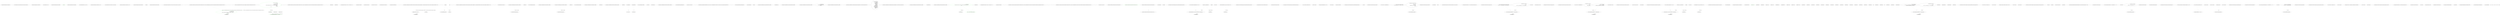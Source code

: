 digraph  {
m1_11 [cluster="Humanizer.PrepositionsExtensions.In(System.DateTime, int)", file="ReflectionExtensions.cs", label="Entry Humanizer.PrepositionsExtensions.In(System.DateTime, int)", span="36-36"];
m1_12 [cluster="Humanizer.PrepositionsExtensions.In(System.DateTime, int)", file="ReflectionExtensions.cs", label="return new DateTime(year, date.Month, date.Day, date.Hour, date.Minute, date.Second, date.Millisecond);", span="38-38"];
m1_13 [cluster="Humanizer.PrepositionsExtensions.In(System.DateTime, int)", file="ReflectionExtensions.cs", label="Exit Humanizer.PrepositionsExtensions.In(System.DateTime, int)", span="36-36"];
m1_7 [cluster="System.DateTime.At(int, int, int, int)", file="ReflectionExtensions.cs", label="Entry System.DateTime.At(int, int, int, int)", span="5-5"];
m1_8 [cluster="Humanizer.PrepositionsExtensions.AtNoon(System.DateTime)", file="ReflectionExtensions.cs", label="Entry Humanizer.PrepositionsExtensions.AtNoon(System.DateTime)", span="25-25"];
m1_9 [cluster="Humanizer.PrepositionsExtensions.AtNoon(System.DateTime)", color=green, community=0, file="ReflectionExtensions.cs", label="return date.At(12);", prediction=0, span="27-27"];
m1_10 [cluster="Humanizer.PrepositionsExtensions.AtNoon(System.DateTime)", file="ReflectionExtensions.cs", label="Exit Humanizer.PrepositionsExtensions.AtNoon(System.DateTime)", span="25-25"];
m1_3 [cluster="System.DateTime.DateTime(int, int, int, int, int, int, int)", file="ReflectionExtensions.cs", label="Entry System.DateTime.DateTime(int, int, int, int, int, int, int)", span="0-0"];
m1_0 [cluster="Humanizer.PrepositionsExtensions.At(System.DateTime, int, int, int, int)", file="ReflectionExtensions.cs", label="Entry Humanizer.PrepositionsExtensions.At(System.DateTime, int, int, int, int)", span="5-5"];
m1_1 [cluster="Humanizer.PrepositionsExtensions.At(System.DateTime, int, int, int, int)", file="ReflectionExtensions.cs", label="return new DateTime(date.Year, date.Month, date.Day, hour, min, second, millisecond);", span="7-7"];
m1_2 [cluster="Humanizer.PrepositionsExtensions.At(System.DateTime, int, int, int, int)", file="ReflectionExtensions.cs", label="Exit Humanizer.PrepositionsExtensions.At(System.DateTime, int, int, int, int)", span="5-5"];
m1_4 [cluster="Humanizer.PrepositionsExtensions.AtMidnight(System.DateTime)", file="ReflectionExtensions.cs", label="Entry Humanizer.PrepositionsExtensions.AtMidnight(System.DateTime)", span="15-15"];
m1_5 [cluster="Humanizer.PrepositionsExtensions.AtMidnight(System.DateTime)", file="ReflectionExtensions.cs", label="return date.At(0);", span="17-17"];
m1_6 [cluster="Humanizer.PrepositionsExtensions.AtMidnight(System.DateTime)", file="ReflectionExtensions.cs", label="Exit Humanizer.PrepositionsExtensions.AtMidnight(System.DateTime)", span="15-15"];
m2_3 [cluster="System.Collections.Generic.IEnumerable<TSource>.Pairwise<TSource, TResult>(System.Func<TSource, TSource, TResult>)", file="Scalar.cs", label="Entry System.Collections.Generic.IEnumerable<TSource>.Pairwise<TSource, TResult>(System.Func<TSource, TSource, TResult>)", span="24-24"];
m2_0 [cluster="CommandLine.Core.Scalar.Partition(System.Collections.Generic.IEnumerable<CommandLine.Core.Token>, System.Func<string, CommandLine.Infrastructure.Maybe<System.Tuple<CommandLine.Core.TypeDescriptorKind, CommandLine.Infrastructure.Maybe<int>>>>)", file="Scalar.cs", label="Entry CommandLine.Core.Scalar.Partition(System.Collections.Generic.IEnumerable<CommandLine.Core.Token>, System.Func<string, CommandLine.Infrastructure.Maybe<System.Tuple<CommandLine.Core.TypeDescriptorKind, CommandLine.Infrastructure.Maybe<int>>>>)", span="11-11"];
m2_1 [cluster="CommandLine.Core.Scalar.Partition(System.Collections.Generic.IEnumerable<CommandLine.Core.Token>, System.Func<string, CommandLine.Infrastructure.Maybe<System.Tuple<CommandLine.Core.TypeDescriptorKind, CommandLine.Infrastructure.Maybe<int>>>>)", color=green, community=0, file="Scalar.cs", label="return from tseq in tokens.Pairwise(\r\n                (f, s) =>\r\n                        f.IsName() && s.IsValue()\r\n                            ? typeLookup(f.Text).Return(info =>\r\n                                    info.Item1 == TypeDescriptorKind.Scalar ? new[] { f, s } : new Token[] { }, new Token[] { })\r\n                                    : new Token[] { })\r\n                   from t in tseq\r\n                   select t;", prediction=1, span="15-22"];
m2_2 [cluster="CommandLine.Core.Scalar.Partition(System.Collections.Generic.IEnumerable<CommandLine.Core.Token>, System.Func<string, CommandLine.Infrastructure.Maybe<System.Tuple<CommandLine.Core.TypeDescriptorKind, CommandLine.Infrastructure.Maybe<int>>>>)", file="Scalar.cs", label="Exit CommandLine.Core.Scalar.Partition(System.Collections.Generic.IEnumerable<CommandLine.Core.Token>, System.Func<string, CommandLine.Infrastructure.Maybe<System.Tuple<CommandLine.Core.TypeDescriptorKind, CommandLine.Infrastructure.Maybe<int>>>>)", span="11-11"];
m2_11 [cluster="lambda expression", file="Scalar.cs", label="Entry lambda expression", span="18-19"];
m2_4 [cluster="lambda expression", file="Scalar.cs", label="Entry lambda expression", span="16-20"];
m2_5 [cluster="lambda expression", color=green, community=0, file="Scalar.cs", label="f.IsName() && s.IsValue()\r\n                            ? typeLookup(f.Text).Return(info =>\r\n                                    info.Item1 == TypeDescriptorKind.Scalar ? new[] { f, s } : new Token[] { }, new Token[] { })\r\n                                    : new Token[] { }", prediction=2, span="17-20"];
m2_6 [cluster="lambda expression", file="Scalar.cs", label="Exit lambda expression", span="16-20"];
m2_12 [cluster="lambda expression", color=green, community=0, file="Scalar.cs", label="info.Item1 == TypeDescriptorKind.Scalar ? new[] { f, s } : new Token[] { }", prediction=3, span="19-19"];
m2_13 [cluster="lambda expression", file="Scalar.cs", label="Exit lambda expression", span="18-19"];
m2_10 [cluster="CommandLine.Infrastructure.Maybe<T1>.Return<T1, T2>(System.Func<T1, T2>, T2)", file="Scalar.cs", label="Entry CommandLine.Infrastructure.Maybe<T1>.Return<T1, T2>(System.Func<T1, T2>, T2)", span="103-103"];
m2_7 [cluster="CommandLine.Core.Token.IsName()", file="Scalar.cs", label="Entry CommandLine.Core.Token.IsName()", span="72-72"];
m2_8 [cluster="CommandLine.Core.Token.IsValue()", file="Scalar.cs", label="Entry CommandLine.Core.Token.IsValue()", span="77-77"];
m2_9 [cluster="System.Func<T, TResult>.Invoke(T)", file="Scalar.cs", label="Entry System.Func<T, TResult>.Invoke(T)", span="0-0"];
m2_14 [file="Scalar.cs", label="System.Func<string, CommandLine.Infrastructure.Maybe<System.Tuple<CommandLine.Core.TypeDescriptorKind, CommandLine.Infrastructure.Maybe<int>>>>", span=""];
m2_15 [file="Scalar.cs", label="CommandLine.Core.Token", span=""];
m2_16 [file="Scalar.cs", label="CommandLine.Core.Token", span=""];
m4_42 [cluster="CommandLine.Infrastructure.Maybe.Nothing<T>()", file="SpecificationExtensions.cs", label="Entry CommandLine.Infrastructure.Maybe.Nothing<T>()", span="66-66"];
m4_52 [cluster="CommandLine.Core.Specification.IsOption()", file="SpecificationExtensions.cs", label="Entry CommandLine.Core.Specification.IsOption()", span="11-11"];
m4_15 [cluster="CommandLine.Core.SpecificationExtensions.ThrowingValidate(System.Collections.Generic.IEnumerable<CommandLine.Core.Specification>, System.Collections.Generic.IEnumerable<System.Tuple<System.Func<CommandLine.Core.Specification, bool>, string>>)", file="SpecificationExtensions.cs", label="Entry CommandLine.Core.SpecificationExtensions.ThrowingValidate(System.Collections.Generic.IEnumerable<CommandLine.Core.Specification>, System.Collections.Generic.IEnumerable<System.Tuple<System.Func<CommandLine.Core.Specification, bool>, string>>)", span="42-42"];
m4_16 [cluster="CommandLine.Core.SpecificationExtensions.ThrowingValidate(System.Collections.Generic.IEnumerable<CommandLine.Core.Specification>, System.Collections.Generic.IEnumerable<System.Tuple<System.Func<CommandLine.Core.Specification, bool>, string>>)", file="SpecificationExtensions.cs", label=guardsLookup, span="44-44"];
m4_17 [cluster="CommandLine.Core.SpecificationExtensions.ThrowingValidate(System.Collections.Generic.IEnumerable<CommandLine.Core.Specification>, System.Collections.Generic.IEnumerable<System.Tuple<System.Func<CommandLine.Core.Specification, bool>, string>>)", file="SpecificationExtensions.cs", label="specifications.Any(spec => guard.Item1(spec))", span="46-46"];
m4_19 [cluster="CommandLine.Core.SpecificationExtensions.ThrowingValidate(System.Collections.Generic.IEnumerable<CommandLine.Core.Specification>, System.Collections.Generic.IEnumerable<System.Tuple<System.Func<CommandLine.Core.Specification, bool>, string>>)", file="SpecificationExtensions.cs", label="return specifications;", span="52-52"];
m4_18 [cluster="CommandLine.Core.SpecificationExtensions.ThrowingValidate(System.Collections.Generic.IEnumerable<CommandLine.Core.Specification>, System.Collections.Generic.IEnumerable<System.Tuple<System.Func<CommandLine.Core.Specification, bool>, string>>)", file="SpecificationExtensions.cs", label="throw new ApplicationException(guard.Item2);", span="48-48"];
m4_20 [cluster="CommandLine.Core.SpecificationExtensions.ThrowingValidate(System.Collections.Generic.IEnumerable<CommandLine.Core.Specification>, System.Collections.Generic.IEnumerable<System.Tuple<System.Func<CommandLine.Core.Specification, bool>, string>>)", file="SpecificationExtensions.cs", label="Exit CommandLine.Core.SpecificationExtensions.ThrowingValidate(System.Collections.Generic.IEnumerable<CommandLine.Core.Specification>, System.Collections.Generic.IEnumerable<System.Tuple<System.Func<CommandLine.Core.Specification, bool>, string>>)", span="42-42"];
m4_41 [cluster="CommandLine.Infrastructure.Maybe.Just<T>(T)", file="SpecificationExtensions.cs", label="Entry CommandLine.Infrastructure.Maybe.Just<T>(T)", span="71-71"];
m4_0 [cluster="CommandLine.Core.SpecificationExtensions.IsOption(CommandLine.Core.Specification)", file="SpecificationExtensions.cs", label="Entry CommandLine.Core.SpecificationExtensions.IsOption(CommandLine.Core.Specification)", span="11-11"];
m4_1 [cluster="CommandLine.Core.SpecificationExtensions.IsOption(CommandLine.Core.Specification)", file="SpecificationExtensions.cs", label="specification == null", span="13-13"];
m4_3 [cluster="CommandLine.Core.SpecificationExtensions.IsOption(CommandLine.Core.Specification)", file="SpecificationExtensions.cs", label="return specification.Tag == SpecificationType.Option;", span="15-15"];
m4_2 [cluster="CommandLine.Core.SpecificationExtensions.IsOption(CommandLine.Core.Specification)", file="SpecificationExtensions.cs", label="throw new ArgumentNullException(''specification'');", span="13-13"];
m4_4 [cluster="CommandLine.Core.SpecificationExtensions.IsOption(CommandLine.Core.Specification)", file="SpecificationExtensions.cs", label="Exit CommandLine.Core.SpecificationExtensions.IsOption(CommandLine.Core.Specification)", span="11-11"];
m4_6 [cluster="CommandLine.Core.SpecificationExtensions.IsValue(CommandLine.Core.Specification)", file="SpecificationExtensions.cs", label="Entry CommandLine.Core.SpecificationExtensions.IsValue(CommandLine.Core.Specification)", span="18-18"];
m4_7 [cluster="CommandLine.Core.SpecificationExtensions.IsValue(CommandLine.Core.Specification)", file="SpecificationExtensions.cs", label="specification == null", span="20-20"];
m4_9 [cluster="CommandLine.Core.SpecificationExtensions.IsValue(CommandLine.Core.Specification)", file="SpecificationExtensions.cs", label="return specification.Tag == SpecificationType.Value;", span="22-22"];
m4_8 [cluster="CommandLine.Core.SpecificationExtensions.IsValue(CommandLine.Core.Specification)", file="SpecificationExtensions.cs", label="throw new ArgumentNullException(''specification'');", span="20-20"];
m4_10 [cluster="CommandLine.Core.SpecificationExtensions.IsValue(CommandLine.Core.Specification)", file="SpecificationExtensions.cs", label="Exit CommandLine.Core.SpecificationExtensions.IsValue(CommandLine.Core.Specification)", span="18-18"];
m4_23 [cluster="lambda expression", file="SpecificationExtensions.cs", label="Entry lambda expression", span="46-46"];
m4_24 [cluster="lambda expression", file="SpecificationExtensions.cs", label="guard.Item1(spec)", span="46-46"];
m4_25 [cluster="lambda expression", file="SpecificationExtensions.cs", label="Exit lambda expression", span="46-46"];
m4_27 [cluster="CommandLine.Core.SpecificationExtensions.GetMaxValueCount(CommandLine.Core.Specification)", file="SpecificationExtensions.cs", label="Entry CommandLine.Core.SpecificationExtensions.GetMaxValueCount(CommandLine.Core.Specification)", span="55-55"];
m4_28 [cluster="CommandLine.Core.SpecificationExtensions.GetMaxValueCount(CommandLine.Core.Specification)", file="SpecificationExtensions.cs", label="specification == null", span="57-57"];
m4_34 [cluster="CommandLine.Core.SpecificationExtensions.GetMaxValueCount(CommandLine.Core.Specification)", file="SpecificationExtensions.cs", label="var min = specification.Min", span="64-64"];
m4_35 [cluster="CommandLine.Core.SpecificationExtensions.GetMaxValueCount(CommandLine.Core.Specification)", file="SpecificationExtensions.cs", label="var max = specification.Max", span="65-65"];
m4_29 [cluster="CommandLine.Core.SpecificationExtensions.GetMaxValueCount(CommandLine.Core.Specification)", file="SpecificationExtensions.cs", label="throw new ArgumentNullException(''specification'');", span="57-57"];
m4_32 [cluster="CommandLine.Core.SpecificationExtensions.GetMaxValueCount(CommandLine.Core.Specification)", file="SpecificationExtensions.cs", label="return  Maybe.Just(1);", span="62-62"];
m4_36 [cluster="CommandLine.Core.SpecificationExtensions.GetMaxValueCount(CommandLine.Core.Specification)", file="SpecificationExtensions.cs", label="min >= 0 && max >= 0", span="66-66"];
m4_37 [cluster="CommandLine.Core.SpecificationExtensions.GetMaxValueCount(CommandLine.Core.Specification)", file="SpecificationExtensions.cs", label="return Maybe.Just(max);", span="68-68"];
m4_38 [cluster="CommandLine.Core.SpecificationExtensions.GetMaxValueCount(CommandLine.Core.Specification)", file="SpecificationExtensions.cs", label="return Maybe.Nothing<int>();", span="73-73"];
m4_39 [cluster="CommandLine.Core.SpecificationExtensions.GetMaxValueCount(CommandLine.Core.Specification)", file="SpecificationExtensions.cs", label="Exit CommandLine.Core.SpecificationExtensions.GetMaxValueCount(CommandLine.Core.Specification)", span="55-55"];
m4_22 [cluster="System.ApplicationException.ApplicationException(string)", file="SpecificationExtensions.cs", label="Entry System.ApplicationException.ApplicationException(string)", span="0-0"];
m4_26 [cluster="System.Func<T, TResult>.Invoke(T)", file="SpecificationExtensions.cs", label="Entry System.Func<T, TResult>.Invoke(T)", span="0-0"];
m4_14 [cluster="CommandLine.Core.OptionSpecification.OptionSpecification(string, string, bool, string, int, int, char, CommandLine.Infrastructure.Maybe<object>, System.Type, string, string, System.Collections.Generic.IEnumerable<string>)", file="SpecificationExtensions.cs", label="Entry CommandLine.Core.OptionSpecification.OptionSpecification(string, string, bool, string, int, int, char, CommandLine.Infrastructure.Maybe<object>, System.Type, string, string, System.Collections.Generic.IEnumerable<string>)", span="17-17"];
m4_5 [cluster="System.ArgumentNullException.ArgumentNullException(string)", file="SpecificationExtensions.cs", label="Entry System.ArgumentNullException.ArgumentNullException(string)", span="0-0"];
m4_40 [cluster="System.Type.ToDescriptor()", file="SpecificationExtensions.cs", label="Entry System.Type.ToDescriptor()", span="22-22"];
m4_21 [cluster="Unk.Any", file="SpecificationExtensions.cs", label="Entry Unk.Any", span=""];
m4_43 [cluster="CommandLine.Core.SpecificationExtensions.IsMinNotSpecified(CommandLine.Core.Specification)", file="SpecificationExtensions.cs", label="Entry CommandLine.Core.SpecificationExtensions.IsMinNotSpecified(CommandLine.Core.Specification)", span="76-76"];
m4_44 [cluster="CommandLine.Core.SpecificationExtensions.IsMinNotSpecified(CommandLine.Core.Specification)", file="SpecificationExtensions.cs", label="return specification.Min == -1;", span="78-78"];
m4_45 [cluster="CommandLine.Core.SpecificationExtensions.IsMinNotSpecified(CommandLine.Core.Specification)", file="SpecificationExtensions.cs", label="Exit CommandLine.Core.SpecificationExtensions.IsMinNotSpecified(CommandLine.Core.Specification)", span="76-76"];
m4_49 [cluster="CommandLine.Core.SpecificationExtensions.GetSetName(CommandLine.Core.Specification)", file="SpecificationExtensions.cs", label="Entry CommandLine.Core.SpecificationExtensions.GetSetName(CommandLine.Core.Specification)", span="86-86"];
m4_50 [cluster="CommandLine.Core.SpecificationExtensions.GetSetName(CommandLine.Core.Specification)", file="SpecificationExtensions.cs", label="return specification.IsOption()\r\n                ? ((OptionSpecification)specification).SetName\r\n                : string.Empty;", span="88-90"];
m4_51 [cluster="CommandLine.Core.SpecificationExtensions.GetSetName(CommandLine.Core.Specification)", file="SpecificationExtensions.cs", label="Exit CommandLine.Core.SpecificationExtensions.GetSetName(CommandLine.Core.Specification)", span="86-86"];
m4_11 [cluster="CommandLine.Core.SpecificationExtensions.WithLongName(CommandLine.Core.OptionSpecification, string, System.Collections.Generic.IEnumerable<string>)", file="SpecificationExtensions.cs", label="Entry CommandLine.Core.SpecificationExtensions.WithLongName(CommandLine.Core.OptionSpecification, string, System.Collections.Generic.IEnumerable<string>)", span="25-25"];
m4_12 [cluster="CommandLine.Core.SpecificationExtensions.WithLongName(CommandLine.Core.OptionSpecification, string, System.Collections.Generic.IEnumerable<string>)", file="SpecificationExtensions.cs", label="return new OptionSpecification(\r\n                specification.ShortName,\r\n                newLongName,\r\n                specification.Required,\r\n                specification.SetName,\r\n                specification.Min,\r\n                specification.Max,\r\n                specification.Separator,\r\n                specification.DefaultValue,\r\n                specification.ConversionType,\r\n                specification.HelpText,\r\n                specification.MetaValue,\r\n                enumValues);", span="27-39"];
m4_13 [cluster="CommandLine.Core.SpecificationExtensions.WithLongName(CommandLine.Core.OptionSpecification, string, System.Collections.Generic.IEnumerable<string>)", file="SpecificationExtensions.cs", label="Exit CommandLine.Core.SpecificationExtensions.WithLongName(CommandLine.Core.OptionSpecification, string, System.Collections.Generic.IEnumerable<string>)", span="25-25"];
m4_46 [cluster="CommandLine.Core.SpecificationExtensions.IsMaxNotSpecified(CommandLine.Core.Specification)", file="SpecificationExtensions.cs", label="Entry CommandLine.Core.SpecificationExtensions.IsMaxNotSpecified(CommandLine.Core.Specification)", span="81-81"];
m4_47 [cluster="CommandLine.Core.SpecificationExtensions.IsMaxNotSpecified(CommandLine.Core.Specification)", file="SpecificationExtensions.cs", label="return specification.Max == -1;", span="83-83"];
m4_48 [cluster="CommandLine.Core.SpecificationExtensions.IsMaxNotSpecified(CommandLine.Core.Specification)", file="SpecificationExtensions.cs", label="Exit CommandLine.Core.SpecificationExtensions.IsMaxNotSpecified(CommandLine.Core.Specification)", span="81-81"];
m4_53 [file="SpecificationExtensions.cs", label=guard, span=""];
m7_5 [cluster="lambda expression", file="Switch.cs", label="Entry lambda expression", span="16-16"];
m7_6 [cluster="lambda expression", color=green, community=0, file="Switch.cs", label="t.IsName() && info.Item1 == TypeDescriptorKind.Boolean", prediction=4, span="16-16"];
m7_7 [cluster="lambda expression", file="Switch.cs", label="Exit lambda expression", span="16-16"];
m7_4 [cluster="CommandLine.Infrastructure.Maybe<T1>.Return<T1, T2>(System.Func<T1, T2>, T2)", file="Switch.cs", label="Entry CommandLine.Infrastructure.Maybe<T1>.Return<T1, T2>(System.Func<T1, T2>, T2)", span="103-103"];
m7_8 [cluster="CommandLine.Core.Token.IsName()", file="Switch.cs", label="Entry CommandLine.Core.Token.IsName()", span="72-72"];
m7_0 [cluster="CommandLine.Core.Switch.Partition(System.Collections.Generic.IEnumerable<CommandLine.Core.Token>, System.Func<string, CommandLine.Infrastructure.Maybe<System.Tuple<CommandLine.Core.TypeDescriptorKind, CommandLine.Infrastructure.Maybe<int>>>>)", file="Switch.cs", label="Entry CommandLine.Core.Switch.Partition(System.Collections.Generic.IEnumerable<CommandLine.Core.Token>, System.Func<string, CommandLine.Infrastructure.Maybe<System.Tuple<CommandLine.Core.TypeDescriptorKind, CommandLine.Infrastructure.Maybe<int>>>>)", span="11-11"];
m7_1 [cluster="CommandLine.Core.Switch.Partition(System.Collections.Generic.IEnumerable<CommandLine.Core.Token>, System.Func<string, CommandLine.Infrastructure.Maybe<System.Tuple<CommandLine.Core.TypeDescriptorKind, CommandLine.Infrastructure.Maybe<int>>>>)", color=green, community=0, file="Switch.cs", label="return from t in tokens\r\n                   where typeLookup(t.Text).Return(info => t.IsName() && info.Item1 == TypeDescriptorKind.Boolean, false)\r\n                   select t;", prediction=4, span="15-17"];
m7_2 [cluster="CommandLine.Core.Switch.Partition(System.Collections.Generic.IEnumerable<CommandLine.Core.Token>, System.Func<string, CommandLine.Infrastructure.Maybe<System.Tuple<CommandLine.Core.TypeDescriptorKind, CommandLine.Infrastructure.Maybe<int>>>>)", file="Switch.cs", label="Exit CommandLine.Core.Switch.Partition(System.Collections.Generic.IEnumerable<CommandLine.Core.Token>, System.Func<string, CommandLine.Infrastructure.Maybe<System.Tuple<CommandLine.Core.TypeDescriptorKind, CommandLine.Infrastructure.Maybe<int>>>>)", span="11-11"];
m7_3 [cluster="System.Func<T, TResult>.Invoke(T)", file="Switch.cs", label="Entry System.Func<T, TResult>.Invoke(T)", span="0-0"];
m7_9 [file="Switch.cs", label=t, span=""];
m8_0 [cluster="Humanizer.Tests.Localisation.nl.NumberToOrdinalWordsTests.NumberToOrdinalWordsTests()", file="TokenPartitioner.cs", label="Entry Humanizer.Tests.Localisation.nl.NumberToOrdinalWordsTests.NumberToOrdinalWordsTests()", span="7-7"];
m8_2 [cluster="Humanizer.Tests.Localisation.nl.NumberToOrdinalWordsTests.ToOrdinalWords(int, string)", color=green, community=0, file="TokenPartitioner.cs", label="Entry Humanizer.Tests.Localisation.nl.NumberToOrdinalWordsTests.ToOrdinalWords(int, string)", prediction=6, span="61-61"];
m8_1 [cluster="Humanizer.Tests.Localisation.nl.NumberToOrdinalWordsTests.NumberToOrdinalWordsTests()", file="TokenPartitioner.cs", label="Exit Humanizer.Tests.Localisation.nl.NumberToOrdinalWordsTests.NumberToOrdinalWordsTests()", span="7-7"];
m8_4 [cluster="Humanizer.Tests.Localisation.nl.NumberToOrdinalWordsTests.ToOrdinalWords(int, string)", file="TokenPartitioner.cs", label="Exit Humanizer.Tests.Localisation.nl.NumberToOrdinalWordsTests.ToOrdinalWords(int, string)", span="61-61"];
m8_5 [cluster="int.ToOrdinalWords()", file="TokenPartitioner.cs", label="Entry int.ToOrdinalWords()", span="54-54"];
m8_6 [cluster="Unk.Equal", file="TokenPartitioner.cs", label="Entry Unk.Equal", span=""];
m8_100 [cluster="CommandLine.Tests.Unit.ParserTests.Explicit_help_request_with_immutable_instance_generates_help_requested_error()", file="TokenPartitioner.cs", label="Entry CommandLine.Tests.Unit.ParserTests.Explicit_help_request_with_immutable_instance_generates_help_requested_error()", span="182-182"];
m8_103 [cluster="CommandLine.Tests.Unit.ParserTests.Explicit_help_request_with_immutable_instance_generates_help_requested_error()", file="TokenPartitioner.cs", label="var result = sut.ParseArguments<FakeImmutableOptions>(new[] { ''--help'' })", span="189-189"];
m8_102 [cluster="CommandLine.Tests.Unit.ParserTests.Explicit_help_request_with_immutable_instance_generates_help_requested_error()", file="TokenPartitioner.cs", label="var sut = new Parser()", span="186-186"];
m8_104 [cluster="CommandLine.Tests.Unit.ParserTests.Explicit_help_request_with_immutable_instance_generates_help_requested_error()", file="TokenPartitioner.cs", label="((NotParsed<FakeImmutableOptions>)result).Errors.Should().HaveCount(x => x == 1)", span="192-192"];
m8_105 [cluster="CommandLine.Tests.Unit.ParserTests.Explicit_help_request_with_immutable_instance_generates_help_requested_error()", file="TokenPartitioner.cs", label="((NotParsed<FakeImmutableOptions>)result).Errors.Should().ContainSingle(e => e.Equals(expectedError))", span="193-193"];
m8_101 [cluster="CommandLine.Tests.Unit.ParserTests.Explicit_help_request_with_immutable_instance_generates_help_requested_error()", file="TokenPartitioner.cs", label="var expectedError = new HelpRequestedError()", span="185-185"];
m8_106 [cluster="CommandLine.Tests.Unit.ParserTests.Explicit_help_request_with_immutable_instance_generates_help_requested_error()", file="TokenPartitioner.cs", label="Exit CommandLine.Tests.Unit.ParserTests.Explicit_help_request_with_immutable_instance_generates_help_requested_error()", span="182-182"];
m8_8 [cluster="CommandLine.Parser.Parser(System.Action<CommandLine.ParserSettings>)", file="TokenPartitioner.cs", label="Entry CommandLine.Parser.Parser(System.Action<CommandLine.ParserSettings>)", span="36-36"];
m8_79 [cluster="CommandLine.Tests.Fakes.CloneOptions.CloneOptions()", file="TokenPartitioner.cs", label="Entry CommandLine.Tests.Fakes.CloneOptions.CloneOptions()", span="33-33"];
m8_118 [cluster="CommandLine.Tests.Unit.ParserTests.Explicit_help_request_with_immutable_instance_generates_help_screen()", file="TokenPartitioner.cs", label="Entry CommandLine.Tests.Unit.ParserTests.Explicit_help_request_with_immutable_instance_generates_help_screen()", span="198-198"];
m8_120 [cluster="CommandLine.Tests.Unit.ParserTests.Explicit_help_request_with_immutable_instance_generates_help_screen()", file="TokenPartitioner.cs", label="var sut = new Parser(config => config.HelpWriter = help)", span="202-202"];
m8_119 [cluster="CommandLine.Tests.Unit.ParserTests.Explicit_help_request_with_immutable_instance_generates_help_screen()", file="TokenPartitioner.cs", label="var help = new StringWriter()", span="201-201"];
m8_121 [cluster="CommandLine.Tests.Unit.ParserTests.Explicit_help_request_with_immutable_instance_generates_help_screen()", file="TokenPartitioner.cs", label="sut.ParseArguments<FakeImmutableOptions>(new[] { ''--help'' })", span="205-205"];
m8_122 [cluster="CommandLine.Tests.Unit.ParserTests.Explicit_help_request_with_immutable_instance_generates_help_screen()", file="TokenPartitioner.cs", label="var result = help.ToString()", span="206-206"];
m8_123 [cluster="CommandLine.Tests.Unit.ParserTests.Explicit_help_request_with_immutable_instance_generates_help_screen()", file="TokenPartitioner.cs", label="result.Length.Should().BeGreaterThan(0)", span="209-209"];
m8_124 [cluster="CommandLine.Tests.Unit.ParserTests.Explicit_help_request_with_immutable_instance_generates_help_screen()", file="TokenPartitioner.cs", label="Exit CommandLine.Tests.Unit.ParserTests.Explicit_help_request_with_immutable_instance_generates_help_screen()", span="198-198"];
m8_11 [cluster="Unk.True", file="TokenPartitioner.cs", label="Entry Unk.True", span=""];
m8_46 [cluster="CommandLine.Tests.Unit.ParserTests.Parse_options_with_double_dash()", file="TokenPartitioner.cs", label="Entry CommandLine.Tests.Unit.ParserTests.Parse_options_with_double_dash()", span="79-79"];
m8_48 [cluster="CommandLine.Tests.Unit.ParserTests.Parse_options_with_double_dash()", file="TokenPartitioner.cs", label="var sut = new Parser(with => with.EnableDashDash = true)", span="89-89"];
m8_49 [cluster="CommandLine.Tests.Unit.ParserTests.Parse_options_with_double_dash()", file="TokenPartitioner.cs", label="var result = sut.ParseArguments<FakeOptionsWithValues>(\r\n                new[] { ''--stringvalue'', ''astring'', ''--'', ''20'', ''--aaa'', ''-b'', ''--ccc'', ''30'' })", span="92-93"];
m8_47 [cluster="CommandLine.Tests.Unit.ParserTests.Parse_options_with_double_dash()", file="TokenPartitioner.cs", label="var expectedOptions = new FakeOptionsWithValues\r\n                {\r\n                    StringValue = ''astring'',\r\n                    LongValue = 20L,\r\n                    StringSequence = new[] { ''--aaa'', ''-b'', ''--ccc'' },\r\n                    IntValue = 30\r\n                }", span="82-88"];
m8_50 [cluster="CommandLine.Tests.Unit.ParserTests.Parse_options_with_double_dash()", file="TokenPartitioner.cs", label="result.Value.ShouldBeEquivalentTo(expectedOptions)", span="96-96"];
m8_51 [cluster="CommandLine.Tests.Unit.ParserTests.Parse_options_with_double_dash()", file="TokenPartitioner.cs", label="Exit CommandLine.Tests.Unit.ParserTests.Parse_options_with_double_dash()", span="79-79"];
m8_110 [cluster="Unk.ContainSingle", file="TokenPartitioner.cs", label="Entry Unk.ContainSingle", span=""];
m8_64 [cluster="Unk.>", file="TokenPartitioner.cs", label="Entry Unk.>", span=""];
m8_22 [cluster="CommandLine.Parser.ParseArguments(System.Collections.Generic.IEnumerable<string>, params System.Type[])", file="TokenPartitioner.cs", label="Entry CommandLine.Parser.ParseArguments(System.Collections.Generic.IEnumerable<string>, params System.Type[])", span="141-141"];
m8_33 [cluster="CommandLine.Parser.ParseArguments<T1, T2, T3>(System.Collections.Generic.IEnumerable<string>)", file="TokenPartitioner.cs", label="Entry CommandLine.Parser.ParseArguments<T1, T2, T3>(System.Collections.Generic.IEnumerable<string>)", span="46-46"];
m8_83 [cluster="CommandLine.Tests.Unit.ParserTests.Parse_verbs_using_generic_overload()", file="TokenPartitioner.cs", label="Entry CommandLine.Tests.Unit.ParserTests.Parse_verbs_using_generic_overload()", span="145-145"];
m8_86 [cluster="CommandLine.Tests.Unit.ParserTests.Parse_verbs_using_generic_overload()", file="TokenPartitioner.cs", label="var result = sut.ParseArguments<AddOptions, CommitOptions, CloneOptions>(\r\n                new[] { ''clone'', ''-q'', ''http://gsscoder.github.com/'', ''http://yes-to-nooo.github.com/'' })", span="156-157"];
m8_85 [cluster="CommandLine.Tests.Unit.ParserTests.Parse_verbs_using_generic_overload()", file="TokenPartitioner.cs", label="var sut = new Parser()", span="153-153"];
m8_88 [cluster="CommandLine.Tests.Unit.ParserTests.Parse_verbs_using_generic_overload()", file="TokenPartitioner.cs", label="result.Value.ShouldBeEquivalentTo(expectedOptions, o => o.RespectingRuntimeTypes())", span="161-161"];
m8_87 [cluster="CommandLine.Tests.Unit.ParserTests.Parse_verbs_using_generic_overload()", file="TokenPartitioner.cs", label="Assert.IsType<CloneOptions>(result.Value)", span="160-160"];
m8_84 [cluster="CommandLine.Tests.Unit.ParserTests.Parse_verbs_using_generic_overload()", file="TokenPartitioner.cs", label="var expectedOptions = new CloneOptions\r\n            {\r\n                Quiet = true,\r\n                Urls = new[] { ''http://gsscoder.github.com/'', ''http://yes-to-nooo.github.com/'' }\r\n            }", span="148-152"];
m8_89 [cluster="CommandLine.Tests.Unit.ParserTests.Parse_verbs_using_generic_overload()", file="TokenPartitioner.cs", label="Exit CommandLine.Tests.Unit.ParserTests.Parse_verbs_using_generic_overload()", span="145-145"];
m8_56 [cluster="CommandLine.Tests.Unit.ParserTests.Parse_options_with_double_dash_in_verbs_scenario()", file="TokenPartitioner.cs", label="Entry CommandLine.Tests.Unit.ParserTests.Parse_options_with_double_dash_in_verbs_scenario()", span="101-101"];
m8_58 [cluster="CommandLine.Tests.Unit.ParserTests.Parse_options_with_double_dash_in_verbs_scenario()", file="TokenPartitioner.cs", label="var sut = new Parser(with => with.EnableDashDash = true)", span="109-109"];
m8_57 [cluster="CommandLine.Tests.Unit.ParserTests.Parse_options_with_double_dash_in_verbs_scenario()", file="TokenPartitioner.cs", label="var expectedOptions = new AddOptions\r\n                {\r\n                    Patch = true,\r\n                    FileName = ''--strange-fn''\r\n                }", span="104-108"];
m8_59 [cluster="CommandLine.Tests.Unit.ParserTests.Parse_options_with_double_dash_in_verbs_scenario()", file="TokenPartitioner.cs", label="var result = sut.ParseArguments(\r\n                new[] { ''add'', ''-p'', ''--'', ''--strange-fn'' },\r\n                typeof(AddOptions), typeof(CommitOptions), typeof(CloneOptions))", span="112-114"];
m8_61 [cluster="CommandLine.Tests.Unit.ParserTests.Parse_options_with_double_dash_in_verbs_scenario()", file="TokenPartitioner.cs", label="result.Value.ShouldBeEquivalentTo(expectedOptions, o => o.RespectingRuntimeTypes())", span="118-118"];
m8_60 [cluster="CommandLine.Tests.Unit.ParserTests.Parse_options_with_double_dash_in_verbs_scenario()", file="TokenPartitioner.cs", label="Assert.IsType<AddOptions>(result.Value)", span="117-117"];
m8_62 [cluster="CommandLine.Tests.Unit.ParserTests.Parse_options_with_double_dash_in_verbs_scenario()", file="TokenPartitioner.cs", label="Exit CommandLine.Tests.Unit.ParserTests.Parse_options_with_double_dash_in_verbs_scenario()", span="101-101"];
m8_7 [cluster="System.IO.StringWriter.StringWriter()", file="TokenPartitioner.cs", label="Entry System.IO.StringWriter.StringWriter()", span="0-0"];
m8_125 [cluster="Unk.BeGreaterThan", file="TokenPartitioner.cs", label="Entry Unk.BeGreaterThan", span=""];
m8_129 [cluster="CommandLine.Tests.Unit.ParserTests.Explicit_version_request_generates_version_requested_error()", file="TokenPartitioner.cs", label="Entry CommandLine.Tests.Unit.ParserTests.Explicit_version_request_generates_version_requested_error()", span="214-214"];
m8_132 [cluster="CommandLine.Tests.Unit.ParserTests.Explicit_version_request_generates_version_requested_error()", file="TokenPartitioner.cs", label="var result = sut.ParseArguments<FakeOptions>(new[] { ''--version'' })", span="221-221"];
m8_131 [cluster="CommandLine.Tests.Unit.ParserTests.Explicit_version_request_generates_version_requested_error()", file="TokenPartitioner.cs", label="var sut = new Parser()", span="218-218"];
m8_133 [cluster="CommandLine.Tests.Unit.ParserTests.Explicit_version_request_generates_version_requested_error()", file="TokenPartitioner.cs", label="((NotParsed<FakeOptions>)result).Errors.Should().HaveCount(x => x == 1)", span="224-224"];
m8_134 [cluster="CommandLine.Tests.Unit.ParserTests.Explicit_version_request_generates_version_requested_error()", file="TokenPartitioner.cs", label="((NotParsed<FakeOptions>)result).Errors.Should().ContainSingle(e => e.Equals(expectedError))", span="225-225"];
m8_130 [cluster="CommandLine.Tests.Unit.ParserTests.Explicit_version_request_generates_version_requested_error()", file="TokenPartitioner.cs", label="var expectedError = new VersionRequestedError()", span="217-217"];
m8_135 [cluster="CommandLine.Tests.Unit.ParserTests.Explicit_version_request_generates_version_requested_error()", file="TokenPartitioner.cs", label="Exit CommandLine.Tests.Unit.ParserTests.Explicit_version_request_generates_version_requested_error()", span="214-214"];
m8_71 [cluster="Unk.RespectingRuntimeTypes", file="TokenPartitioner.cs", label="Entry Unk.RespectingRuntimeTypes", span=""];
m8_136 [cluster="CommandLine.VersionRequestedError.VersionRequestedError()", file="TokenPartitioner.cs", label="Entry CommandLine.VersionRequestedError.VersionRequestedError()", span="421-421"];
m8_44 [cluster="CommandLine.Parser.Parser()", file="TokenPartitioner.cs", label="Entry CommandLine.Parser.Parser()", span="25-25"];
m8_90 [cluster="lambda expression", file="TokenPartitioner.cs", label="Entry lambda expression", span="161-161"];
m8_13 [cluster="lambda expression", color=green, community=0, file="TokenPartitioner.cs", label="with.HelpWriter = writer", prediction=7, span="17-17"];
m8_12 [cluster="lambda expression", file="TokenPartitioner.cs", label="Entry lambda expression", span="17-17"];
m8_14 [cluster="lambda expression", file="TokenPartitioner.cs", label="Exit lambda expression", span="17-17"];
m8_24 [cluster="lambda expression", file="TokenPartitioner.cs", label="with.HelpWriter = writer", span="33-33"];
m8_35 [cluster="lambda expression", file="TokenPartitioner.cs", label="with.HelpWriter = writer", span="49-49"];
m8_54 [cluster="lambda expression", file="TokenPartitioner.cs", label="with.EnableDashDash = true", span="89-89"];
m8_66 [cluster="lambda expression", file="TokenPartitioner.cs", label="with.EnableDashDash = true", span="109-109"];
m8_127 [cluster="lambda expression", file="TokenPartitioner.cs", label="config.HelpWriter = help", span="202-202"];
m8_158 [cluster="lambda expression", file="TokenPartitioner.cs", label="config.HelpWriter = help", span="237-237"];
m8_155 [cluster="lambda expression", file="TokenPartitioner.cs", label="config.HelpWriter = version", span="235-235"];
m8_23 [cluster="lambda expression", file="TokenPartitioner.cs", label="Entry lambda expression", span="33-33"];
m8_25 [cluster="lambda expression", file="TokenPartitioner.cs", label="Exit lambda expression", span="33-33"];
m8_34 [cluster="lambda expression", file="TokenPartitioner.cs", label="Entry lambda expression", span="49-49"];
m8_36 [cluster="lambda expression", file="TokenPartitioner.cs", label="Exit lambda expression", span="49-49"];
m8_53 [cluster="lambda expression", file="TokenPartitioner.cs", label="Entry lambda expression", span="89-89"];
m8_55 [cluster="lambda expression", file="TokenPartitioner.cs", label="Exit lambda expression", span="89-89"];
m8_65 [cluster="lambda expression", file="TokenPartitioner.cs", label="Entry lambda expression", span="109-109"];
m8_67 [cluster="lambda expression", file="TokenPartitioner.cs", label="Exit lambda expression", span="109-109"];
m8_126 [cluster="lambda expression", file="TokenPartitioner.cs", label="Entry lambda expression", span="202-202"];
m8_128 [cluster="lambda expression", file="TokenPartitioner.cs", label="Exit lambda expression", span="202-202"];
m8_157 [cluster="lambda expression", file="TokenPartitioner.cs", label="Entry lambda expression", span="237-237"];
m8_159 [cluster="lambda expression", file="TokenPartitioner.cs", label="Exit lambda expression", span="237-237"];
m8_154 [cluster="lambda expression", file="TokenPartitioner.cs", label="Entry lambda expression", span="235-235"];
m8_156 [cluster="lambda expression", file="TokenPartitioner.cs", label="Exit lambda expression", span="235-235"];
m8_111 [cluster="lambda expression", file="TokenPartitioner.cs", label="Entry lambda expression", span="192-192"];
m8_114 [cluster="lambda expression", file="TokenPartitioner.cs", label="Entry lambda expression", span="193-193"];
m8_137 [cluster="lambda expression", file="TokenPartitioner.cs", label="Entry lambda expression", span="224-224"];
m8_140 [cluster="lambda expression", file="TokenPartitioner.cs", label="Entry lambda expression", span="225-225"];
m8_68 [cluster="lambda expression", file="TokenPartitioner.cs", label="Entry lambda expression", span="118-118"];
m8_115 [cluster="lambda expression", file="TokenPartitioner.cs", label="e.Equals(expectedError)", span="193-193"];
m8_113 [cluster="lambda expression", file="TokenPartitioner.cs", label="Exit lambda expression", span="192-192"];
m8_112 [cluster="lambda expression", file="TokenPartitioner.cs", label="x == 1", span="192-192"];
m8_116 [cluster="lambda expression", file="TokenPartitioner.cs", label="Exit lambda expression", span="193-193"];
m8_141 [cluster="lambda expression", file="TokenPartitioner.cs", label="e.Equals(expectedError)", span="225-225"];
m8_139 [cluster="lambda expression", file="TokenPartitioner.cs", label="Exit lambda expression", span="224-224"];
m8_138 [cluster="lambda expression", file="TokenPartitioner.cs", label="x == 1", span="224-224"];
m8_142 [cluster="lambda expression", file="TokenPartitioner.cs", label="Exit lambda expression", span="225-225"];
m8_70 [cluster="lambda expression", file="TokenPartitioner.cs", label="Exit lambda expression", span="118-118"];
m8_69 [cluster="lambda expression", file="TokenPartitioner.cs", label="o.RespectingRuntimeTypes()", span="118-118"];
m8_80 [cluster="lambda expression", file="TokenPartitioner.cs", label="Entry lambda expression", span="140-140"];
m8_82 [cluster="lambda expression", file="TokenPartitioner.cs", label="Exit lambda expression", span="140-140"];
m8_81 [cluster="lambda expression", file="TokenPartitioner.cs", label="o.RespectingRuntimeTypes()", span="140-140"];
m8_91 [cluster="lambda expression", file="TokenPartitioner.cs", label="o.RespectingRuntimeTypes()", span="161-161"];
m8_92 [cluster="lambda expression", file="TokenPartitioner.cs", label="Exit lambda expression", span="161-161"];
m8_26 [cluster="CommandLine.Tests.Unit.ParserTests.When_HelpWriter_is_set_help_screen_is_generated_in_verbs_scenario_using_generic_overload()", file="TokenPartitioner.cs", label="Entry CommandLine.Tests.Unit.ParserTests.When_HelpWriter_is_set_help_screen_is_generated_in_verbs_scenario_using_generic_overload()", span="45-45"];
m8_28 [cluster="CommandLine.Tests.Unit.ParserTests.When_HelpWriter_is_set_help_screen_is_generated_in_verbs_scenario_using_generic_overload()", file="TokenPartitioner.cs", label="var sut = new Parser(with => with.HelpWriter = writer)", span="49-49"];
m8_27 [cluster="CommandLine.Tests.Unit.ParserTests.When_HelpWriter_is_set_help_screen_is_generated_in_verbs_scenario_using_generic_overload()", file="TokenPartitioner.cs", label="var writer = new StringWriter()", span="48-48"];
m8_29 [cluster="CommandLine.Tests.Unit.ParserTests.When_HelpWriter_is_set_help_screen_is_generated_in_verbs_scenario_using_generic_overload()", file="TokenPartitioner.cs", label="sut.ParseArguments<AddOptions, CommitOptions, CloneOptions>(new string[] { })", span="52-52"];
m8_30 [cluster="CommandLine.Tests.Unit.ParserTests.When_HelpWriter_is_set_help_screen_is_generated_in_verbs_scenario_using_generic_overload()", file="TokenPartitioner.cs", label="var text = writer.ToString()", span="55-55"];
m8_31 [cluster="CommandLine.Tests.Unit.ParserTests.When_HelpWriter_is_set_help_screen_is_generated_in_verbs_scenario_using_generic_overload()", file="TokenPartitioner.cs", label="Assert.True(text.Length > 0)", span="56-56"];
m8_32 [cluster="CommandLine.Tests.Unit.ParserTests.When_HelpWriter_is_set_help_screen_is_generated_in_verbs_scenario_using_generic_overload()", file="TokenPartitioner.cs", label="Exit CommandLine.Tests.Unit.ParserTests.When_HelpWriter_is_set_help_screen_is_generated_in_verbs_scenario_using_generic_overload()", span="45-45"];
m8_108 [cluster="Unk.Should", file="TokenPartitioner.cs", label="Entry Unk.Should", span=""];
m8_117 [cluster="Unk.Equals", file="TokenPartitioner.cs", label="Entry Unk.Equals", span=""];
m8_10 [cluster="System.IO.StringWriter.ToString()", file="TokenPartitioner.cs", label="Entry System.IO.StringWriter.ToString()", span="0-0"];
m8_109 [cluster="Unk.HaveCount", file="TokenPartitioner.cs", label="Entry Unk.HaveCount", span=""];
m8_99 [cluster="CommandLine.Tests.Fakes.FakeImmutableOptions.FakeImmutableOptions(string, System.Collections.Generic.IEnumerable<int>, bool, long)", file="TokenPartitioner.cs", label="Entry CommandLine.Tests.Fakes.FakeImmutableOptions.FakeImmutableOptions(string, System.Collections.Generic.IEnumerable<int>, bool, long)", span="13-13"];
m8_37 [cluster="CommandLine.Tests.Unit.ParserTests.Parse_options()", file="TokenPartitioner.cs", label="Entry CommandLine.Tests.Unit.ParserTests.Parse_options()", span="61-61"];
m8_40 [cluster="CommandLine.Tests.Unit.ParserTests.Parse_options()", file="TokenPartitioner.cs", label="var result = sut.ParseArguments<FakeOptions>(new[] { ''--stringvalue=strvalue'', ''-i1'', ''2'', ''3'' })", span="71-71"];
m8_39 [cluster="CommandLine.Tests.Unit.ParserTests.Parse_options()", file="TokenPartitioner.cs", label="var sut = new Parser()", span="68-68"];
m8_41 [cluster="CommandLine.Tests.Unit.ParserTests.Parse_options()", file="TokenPartitioner.cs", label="result.Value.ShouldBeEquivalentTo(expectedOptions)", span="74-74"];
m8_38 [cluster="CommandLine.Tests.Unit.ParserTests.Parse_options()", file="TokenPartitioner.cs", label="var expectedOptions = new FakeOptions\r\n                {\r\n                    StringValue = ''strvalue'', IntSequence = new[] { 1, 2, 3 }\r\n                }", span="64-67"];
m8_42 [cluster="CommandLine.Tests.Unit.ParserTests.Parse_options()", file="TokenPartitioner.cs", label="Exit CommandLine.Tests.Unit.ParserTests.Parse_options()", span="61-61"];
m8_63 [cluster="CommandLine.Tests.Fakes.AddOptions.AddOptions()", file="TokenPartitioner.cs", label="Entry CommandLine.Tests.Fakes.AddOptions.AddOptions()", span="7-7"];
m8_143 [cluster="CommandLine.Tests.Unit.ParserTests.Explicit_version_request_generates_help_screen()", file="TokenPartitioner.cs", label="Entry CommandLine.Tests.Unit.ParserTests.Explicit_version_request_generates_help_screen()", span="230-230"];
m8_147 [cluster="CommandLine.Tests.Unit.ParserTests.Explicit_version_request_generates_help_screen()", file="TokenPartitioner.cs", label="new Parser(config => config.HelpWriter = help).ParseArguments<FakeOptions>(new[] { ''--help'' })", span="237-237"];
m8_146 [cluster="CommandLine.Tests.Unit.ParserTests.Explicit_version_request_generates_help_screen()", file="TokenPartitioner.cs", label="var sut = new Parser(config => config.HelpWriter = version)", span="235-235"];
m8_144 [cluster="CommandLine.Tests.Unit.ParserTests.Explicit_version_request_generates_help_screen()", file="TokenPartitioner.cs", label="var help = new StringWriter()", span="233-233"];
m8_145 [cluster="CommandLine.Tests.Unit.ParserTests.Explicit_version_request_generates_help_screen()", file="TokenPartitioner.cs", label="var version = new StringWriter()", span="234-234"];
m8_149 [cluster="CommandLine.Tests.Unit.ParserTests.Explicit_version_request_generates_help_screen()", file="TokenPartitioner.cs", label="sut.ParseArguments<FakeOptions>(new[] { ''--version'' })", span="241-241"];
m8_148 [cluster="CommandLine.Tests.Unit.ParserTests.Explicit_version_request_generates_help_screen()", file="TokenPartitioner.cs", label="var helpText = help.ToString()", span="238-238"];
m8_150 [cluster="CommandLine.Tests.Unit.ParserTests.Explicit_version_request_generates_help_screen()", file="TokenPartitioner.cs", label="var result = version.ToString()", span="242-242"];
m8_151 [cluster="CommandLine.Tests.Unit.ParserTests.Explicit_version_request_generates_help_screen()", file="TokenPartitioner.cs", label="result.Length.Should().BeLessThan(helpText.Length)", span="245-245"];
m8_152 [cluster="CommandLine.Tests.Unit.ParserTests.Explicit_version_request_generates_help_screen()", file="TokenPartitioner.cs", label="Exit CommandLine.Tests.Unit.ParserTests.Explicit_version_request_generates_help_screen()", span="230-230"];
m8_93 [cluster="CommandLine.Tests.Unit.ParserTests.Parse_to_immutable_instance()", file="TokenPartitioner.cs", label="Entry CommandLine.Tests.Unit.ParserTests.Parse_to_immutable_instance()", span="166-166"];
m8_96 [cluster="CommandLine.Tests.Unit.ParserTests.Parse_to_immutable_instance()", file="TokenPartitioner.cs", label="var result = sut.ParseArguments<FakeImmutableOptions>(new[] { ''--stringvalue=strvalue'', ''-i1'', ''2'', ''3'' })", span="174-174"];
m8_95 [cluster="CommandLine.Tests.Unit.ParserTests.Parse_to_immutable_instance()", file="TokenPartitioner.cs", label="var sut = new Parser()", span="171-171"];
m8_97 [cluster="CommandLine.Tests.Unit.ParserTests.Parse_to_immutable_instance()", file="TokenPartitioner.cs", label="result.Value.ShouldBeEquivalentTo(expectedOptions)", span="177-177"];
m8_94 [cluster="CommandLine.Tests.Unit.ParserTests.Parse_to_immutable_instance()", file="TokenPartitioner.cs", label="var expectedOptions = new FakeImmutableOptions(\r\n                ''strvalue'', new[] { 1, 2, 3 }, default(bool), default(long))", span="169-170"];
m8_98 [cluster="CommandLine.Tests.Unit.ParserTests.Parse_to_immutable_instance()", file="TokenPartitioner.cs", label="Exit CommandLine.Tests.Unit.ParserTests.Parse_to_immutable_instance()", span="166-166"];
m8_15 [cluster="CommandLine.Tests.Unit.ParserTests.When_HelpWriter_is_set_help_screen_is_generated_in_verbs_scenario()", file="TokenPartitioner.cs", label="Entry CommandLine.Tests.Unit.ParserTests.When_HelpWriter_is_set_help_screen_is_generated_in_verbs_scenario()", span="29-29"];
m8_17 [cluster="CommandLine.Tests.Unit.ParserTests.When_HelpWriter_is_set_help_screen_is_generated_in_verbs_scenario()", file="TokenPartitioner.cs", label="var sut = new Parser(with => with.HelpWriter = writer)", span="33-33"];
m8_16 [cluster="CommandLine.Tests.Unit.ParserTests.When_HelpWriter_is_set_help_screen_is_generated_in_verbs_scenario()", file="TokenPartitioner.cs", label="var writer = new StringWriter()", span="32-32"];
m8_18 [cluster="CommandLine.Tests.Unit.ParserTests.When_HelpWriter_is_set_help_screen_is_generated_in_verbs_scenario()", file="TokenPartitioner.cs", label="sut.ParseArguments(new string[] { }, typeof(AddOptions), typeof(CommitOptions), typeof(CloneOptions))", span="36-36"];
m8_19 [cluster="CommandLine.Tests.Unit.ParserTests.When_HelpWriter_is_set_help_screen_is_generated_in_verbs_scenario()", file="TokenPartitioner.cs", label="var text = writer.ToString()", span="39-39"];
m8_20 [cluster="CommandLine.Tests.Unit.ParserTests.When_HelpWriter_is_set_help_screen_is_generated_in_verbs_scenario()", file="TokenPartitioner.cs", label="Assert.True(text.Length > 0)", span="40-40"];
m8_21 [cluster="CommandLine.Tests.Unit.ParserTests.When_HelpWriter_is_set_help_screen_is_generated_in_verbs_scenario()", file="TokenPartitioner.cs", label="Exit CommandLine.Tests.Unit.ParserTests.When_HelpWriter_is_set_help_screen_is_generated_in_verbs_scenario()", span="29-29"];
m8_9 [cluster="CommandLine.Parser.ParseArguments<T>(System.Collections.Generic.IEnumerable<string>)", file="TokenPartitioner.cs", label="Entry CommandLine.Parser.ParseArguments<T>(System.Collections.Generic.IEnumerable<string>)", span="84-84"];
m8_72 [cluster="CommandLine.Tests.Unit.ParserTests.Parse_verbs()", file="TokenPartitioner.cs", label="Entry CommandLine.Tests.Unit.ParserTests.Parse_verbs()", span="123-123"];
m8_75 [cluster="CommandLine.Tests.Unit.ParserTests.Parse_verbs()", file="TokenPartitioner.cs", label="var result = sut.ParseArguments(\r\n                new[] { ''clone'', ''-q'', ''http://gsscoder.github.com/'', ''http://yes-to-nooo.github.com/'' },\r\n                typeof(AddOptions), typeof(CommitOptions), typeof(CloneOptions))", span="134-136"];
m8_74 [cluster="CommandLine.Tests.Unit.ParserTests.Parse_verbs()", file="TokenPartitioner.cs", label="var sut = new Parser()", span="131-131"];
m8_77 [cluster="CommandLine.Tests.Unit.ParserTests.Parse_verbs()", file="TokenPartitioner.cs", label="result.Value.ShouldBeEquivalentTo(expectedOptions, o => o.RespectingRuntimeTypes())", span="140-140"];
m8_76 [cluster="CommandLine.Tests.Unit.ParserTests.Parse_verbs()", file="TokenPartitioner.cs", label="Assert.IsType<CloneOptions>(result.Value)", span="139-139"];
m8_73 [cluster="CommandLine.Tests.Unit.ParserTests.Parse_verbs()", file="TokenPartitioner.cs", label="var expectedOptions = new CloneOptions\r\n                {\r\n                    Quiet = true,\r\n                    Urls = new[] { ''http://gsscoder.github.com/'', ''http://yes-to-nooo.github.com/'' }\r\n                }", span="126-130"];
m8_78 [cluster="CommandLine.Tests.Unit.ParserTests.Parse_verbs()", file="TokenPartitioner.cs", label="Exit CommandLine.Tests.Unit.ParserTests.Parse_verbs()", span="123-123"];
m8_43 [cluster="CommandLine.Tests.Fakes.FakeOptions.FakeOptions()", file="TokenPartitioner.cs", label="Entry CommandLine.Tests.Fakes.FakeOptions.FakeOptions()", span="6-6"];
m8_153 [cluster="Unk.BeLessThan", file="TokenPartitioner.cs", label="Entry Unk.BeLessThan", span=""];
m8_52 [cluster="CommandLine.Tests.Fakes.FakeOptionsWithValues.FakeOptionsWithValues()", file="TokenPartitioner.cs", label="Entry CommandLine.Tests.Fakes.FakeOptionsWithValues.FakeOptionsWithValues()", span="6-6"];
m8_107 [cluster="CommandLine.HelpRequestedError.HelpRequestedError()", file="TokenPartitioner.cs", label="Entry CommandLine.HelpRequestedError.HelpRequestedError()", span="357-357"];
m8_45 [cluster="Unk.ShouldBeEquivalentTo", file="TokenPartitioner.cs", label="Entry Unk.ShouldBeEquivalentTo", span=""];
m8_160 [file="TokenPartitioner.cs", label=writer, span=""];
m8_161 [file="TokenPartitioner.cs", label=writer, span=""];
m8_162 [file="TokenPartitioner.cs", label=writer, span=""];
m8_164 [file="TokenPartitioner.cs", label=help, span=""];
m8_167 [file="TokenPartitioner.cs", label=help, span=""];
m8_166 [file="TokenPartitioner.cs", label=version, span=""];
m8_163 [file="TokenPartitioner.cs", label=expectedError, span=""];
m8_165 [file="TokenPartitioner.cs", label=expectedError, span=""];
m2_0 -> m2_5  [color=green, key=1, label="System.Func<string, CommandLine.Infrastructure.Maybe<System.Tuple<CommandLine.Core.TypeDescriptorKind, CommandLine.Infrastructure.Maybe<int>>>>", style=dashed];
m2_1 -> m2_1  [color=green, key=1, label=tseq, style=dashed];
m2_1 -> m2_4  [color=green, key=1, label="lambda expression", style=dashed];
m2_4 -> m2_12  [color=green, key=1, label="CommandLine.Core.Token", style=dashed];
m2_5 -> m2_11  [color=green, key=1, label="lambda expression", style=dashed];
m2_14 -> m2_5  [color=green, key=1, label="System.Func<string, CommandLine.Infrastructure.Maybe<System.Tuple<CommandLine.Core.TypeDescriptorKind, CommandLine.Infrastructure.Maybe<int>>>>", style=dashed];
m2_15 -> m2_12  [color=green, key=1, label="CommandLine.Core.Token", style=dashed];
m2_16 -> m2_12  [color=green, key=1, label="CommandLine.Core.Token", style=dashed];
m4_15 -> m4_17  [color=darkseagreen4, key=1, label="System.Collections.Generic.IEnumerable<CommandLine.Core.Specification>", style=dashed];
m4_15 -> m4_19  [color=darkseagreen4, key=1, label="System.Collections.Generic.IEnumerable<CommandLine.Core.Specification>", style=dashed];
m4_16 -> m4_24  [color=darkseagreen4, key=1, label=guard, style=dashed];
m4_16 -> m4_18  [color=darkseagreen4, key=1, label=guard, style=dashed];
m4_17 -> m4_23  [color=darkseagreen4, key=1, label="lambda expression", style=dashed];
m4_0 -> m4_3  [color=darkseagreen4, key=1, label="CommandLine.Core.Specification", style=dashed];
m4_6 -> m4_9  [color=darkseagreen4, key=1, label="CommandLine.Core.Specification", style=dashed];
m4_34 -> m4_36  [color=darkseagreen4, key=1, label=min, style=dashed];
m4_35 -> m4_37  [color=darkseagreen4, key=1, label=max, style=dashed];
m4_53 -> m4_24  [color=darkseagreen4, key=1, label=guard, style=dashed];
m7_1 -> m7_1  [color=green, key=1, label=t, style=dashed];
m7_1 -> m7_5  [color=green, key=1, label="lambda expression", style=dashed];
m7_1 -> m7_6  [color=green, key=1, label=t, style=dashed];
m7_9 -> m7_6  [color=green, key=1, label=t, style=dashed];
m8_1 -> m8_4  [color=darkseagreen4, key=1, label=writer, style=dashed];
m8_103 -> m8_105  [color=darkseagreen4, key=1, label=result, style=dashed];
m8_104 -> m8_111  [color=darkseagreen4, key=1, label="lambda expression", style=dashed];
m8_105 -> m8_114  [color=darkseagreen4, key=1, label="lambda expression", style=dashed];
m8_101 -> m8_105  [color=darkseagreen4, key=1, label=expectedError, style=dashed];
m8_101 -> m8_115  [color=darkseagreen4, key=1, label=expectedError, style=dashed];
m8_47 -> m8_50  [color=darkseagreen4, key=1, label=expectedOptions, style=dashed];
m8_86 -> m8_88  [color=darkseagreen4, key=1, label=result, style=dashed];
m8_88 -> m8_90  [color=darkseagreen4, key=1, label="lambda expression", style=dashed];
m8_84 -> m8_88  [color=darkseagreen4, key=1, label=expectedOptions, style=dashed];
m8_57 -> m8_61  [color=darkseagreen4, key=1, label=expectedOptions, style=dashed];
m8_59 -> m8_61  [color=darkseagreen4, key=1, label=result, style=dashed];
m8_61 -> m8_68  [color=darkseagreen4, key=1, label="lambda expression", style=dashed];
m8_132 -> m8_134  [color=darkseagreen4, key=1, label=result, style=dashed];
m8_133 -> m8_137  [color=darkseagreen4, key=1, label="lambda expression", style=dashed];
m8_134 -> m8_140  [color=darkseagreen4, key=1, label="lambda expression", style=dashed];
m8_130 -> m8_134  [color=darkseagreen4, key=1, label=expectedError, style=dashed];
m8_130 -> m8_141  [color=darkseagreen4, key=1, label=expectedError, style=dashed];
m8_38 -> m8_41  [color=darkseagreen4, key=1, label=expectedOptions, style=dashed];
m8_146 -> m8_149  [color=darkseagreen4, key=1, label=sut, style=dashed];
m8_148 -> m8_151  [color=darkseagreen4, key=1, label=helpText, style=dashed];
m8_94 -> m8_97  [color=darkseagreen4, key=1, label=expectedOptions, style=dashed];
m8_75 -> m8_77  [color=darkseagreen4, key=1, label=result, style=dashed];
m8_77 -> m8_80  [color=darkseagreen4, key=1, label="lambda expression", style=dashed];
m8_73 -> m8_77  [color=darkseagreen4, key=1, label=expectedOptions, style=dashed];
m8_163 -> m8_115  [color=darkseagreen4, key=1, label=expectedError, style=dashed];
m8_165 -> m8_141  [color=darkseagreen4, key=1, label=expectedError, style=dashed];
}
